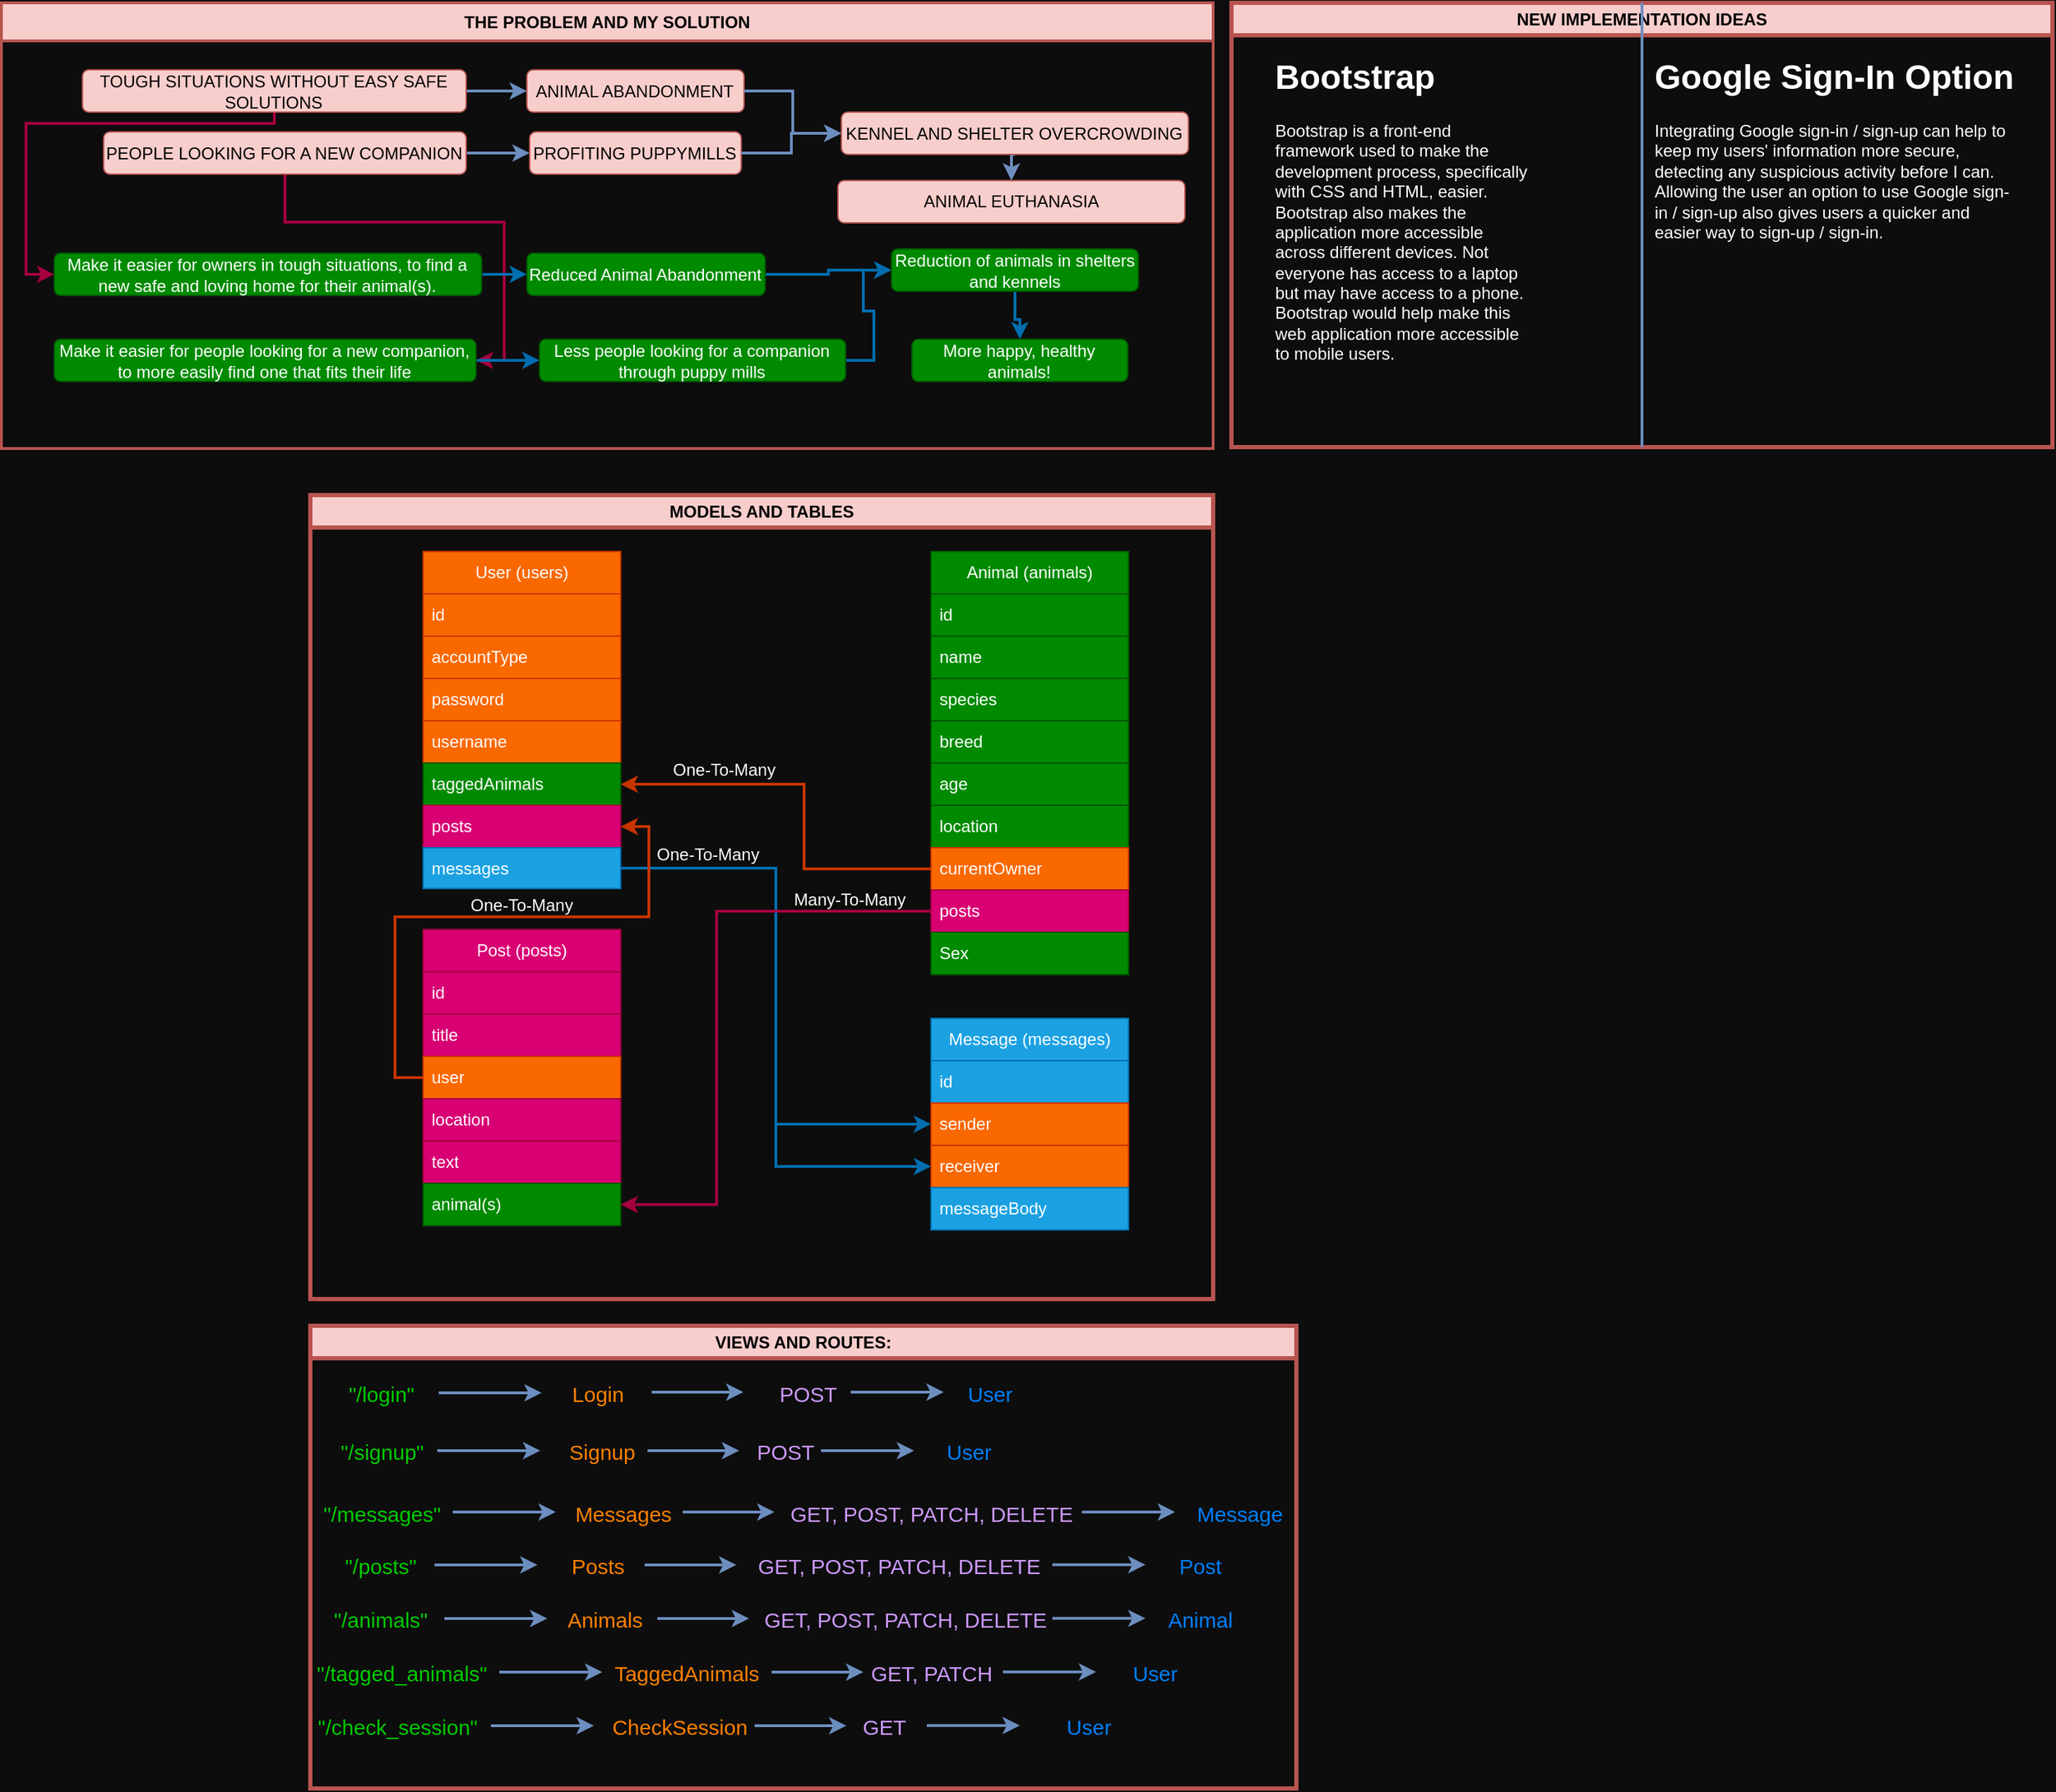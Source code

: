 <mxfile version="22.1.4" type="github">
  <diagram name="Page-1" id="QnDPWNosyGdadTyW6Ekd">
    <mxGraphModel dx="1295" dy="2006" grid="0" gridSize="10" guides="1" tooltips="1" connect="1" arrows="1" fold="1" page="0" pageScale="1" pageWidth="850" pageHeight="1100" background="#0D0D0D" math="0" shadow="0">
      <root>
        <mxCell id="0" />
        <mxCell id="1" parent="0" />
        <mxCell id="AdRa6NuN1TQCRi0MgPPj-2" value="MODELS AND TABLES" style="swimlane;whiteSpace=wrap;html=1;fillColor=#f8cecc;strokeColor=#b85450;rounded=0;strokeWidth=3;" parent="1" vertex="1">
          <mxGeometry x="10" y="-780" width="640" height="570" as="geometry">
            <mxRectangle x="10" y="-780" width="170" height="30" as="alternateBounds" />
          </mxGeometry>
        </mxCell>
        <mxCell id="AdRa6NuN1TQCRi0MgPPj-7" value="User (users)" style="swimlane;fontStyle=0;childLayout=stackLayout;horizontal=1;startSize=30;horizontalStack=0;resizeParent=1;resizeParentMax=0;resizeLast=0;collapsible=1;marginBottom=0;whiteSpace=wrap;html=1;fillColor=#fa6800;strokeColor=#C73500;fontColor=#FFFFFF;" parent="AdRa6NuN1TQCRi0MgPPj-2" vertex="1">
          <mxGeometry x="80" y="40" width="140" height="239" as="geometry" />
        </mxCell>
        <mxCell id="AdRa6NuN1TQCRi0MgPPj-8" value="id" style="text;strokeColor=#C73500;fillColor=#fa6800;align=left;verticalAlign=middle;spacingLeft=4;spacingRight=4;overflow=hidden;points=[[0,0.5],[1,0.5]];portConstraint=eastwest;rotatable=0;whiteSpace=wrap;html=1;fontColor=#FFFFFF;" parent="AdRa6NuN1TQCRi0MgPPj-7" vertex="1">
          <mxGeometry y="30" width="140" height="30" as="geometry" />
        </mxCell>
        <mxCell id="AdRa6NuN1TQCRi0MgPPj-12" value="accountType" style="text;strokeColor=#C73500;fillColor=#fa6800;align=left;verticalAlign=middle;spacingLeft=4;spacingRight=4;overflow=hidden;points=[[0,0.5],[1,0.5]];portConstraint=eastwest;rotatable=0;whiteSpace=wrap;html=1;fontColor=#FFFFFF;" parent="AdRa6NuN1TQCRi0MgPPj-7" vertex="1">
          <mxGeometry y="60" width="140" height="30" as="geometry" />
        </mxCell>
        <mxCell id="AdRa6NuN1TQCRi0MgPPj-10" value="password" style="text;strokeColor=#C73500;fillColor=#fa6800;align=left;verticalAlign=middle;spacingLeft=4;spacingRight=4;overflow=hidden;points=[[0,0.5],[1,0.5]];portConstraint=eastwest;rotatable=0;whiteSpace=wrap;html=1;fontColor=#FFFFFF;" parent="AdRa6NuN1TQCRi0MgPPj-7" vertex="1">
          <mxGeometry y="90" width="140" height="30" as="geometry" />
        </mxCell>
        <mxCell id="AdRa6NuN1TQCRi0MgPPj-11" value="username" style="text;strokeColor=#C73500;fillColor=#fa6800;align=left;verticalAlign=middle;spacingLeft=4;spacingRight=4;overflow=hidden;points=[[0,0.5],[1,0.5]];portConstraint=eastwest;rotatable=0;whiteSpace=wrap;html=1;fontColor=#FFFFFF;" parent="AdRa6NuN1TQCRi0MgPPj-7" vertex="1">
          <mxGeometry y="120" width="140" height="30" as="geometry" />
        </mxCell>
        <mxCell id="xWQlsnRgKybAR5OPVelj-9" value="taggedAnimals" style="text;strokeColor=#005700;fillColor=#008a00;align=left;verticalAlign=middle;spacingLeft=4;spacingRight=4;overflow=hidden;points=[[0,0.5],[1,0.5]];portConstraint=eastwest;rotatable=0;whiteSpace=wrap;html=1;fontColor=#ffffff;" parent="AdRa6NuN1TQCRi0MgPPj-7" vertex="1">
          <mxGeometry y="150" width="140" height="30" as="geometry" />
        </mxCell>
        <mxCell id="xWQlsnRgKybAR5OPVelj-18" value="posts" style="text;strokeColor=#A50040;fillColor=#d80073;align=left;verticalAlign=middle;spacingLeft=4;spacingRight=4;overflow=hidden;points=[[0,0.5],[1,0.5]];portConstraint=eastwest;rotatable=0;whiteSpace=wrap;html=1;fontColor=#ffffff;" parent="AdRa6NuN1TQCRi0MgPPj-7" vertex="1">
          <mxGeometry y="180" width="140" height="30" as="geometry" />
        </mxCell>
        <mxCell id="xWQlsnRgKybAR5OPVelj-17" value="messages" style="text;strokeColor=#006EAF;fillColor=#1ba1e2;align=left;verticalAlign=middle;spacingLeft=4;spacingRight=4;overflow=hidden;points=[[0,0.5],[1,0.5]];portConstraint=eastwest;rotatable=0;whiteSpace=wrap;html=1;fontColor=#ffffff;" parent="AdRa6NuN1TQCRi0MgPPj-7" vertex="1">
          <mxGeometry y="210" width="140" height="29" as="geometry" />
        </mxCell>
        <mxCell id="AdRa6NuN1TQCRi0MgPPj-14" value="Animal (animals)" style="swimlane;fontStyle=0;childLayout=stackLayout;horizontal=1;startSize=30;horizontalStack=0;resizeParent=1;resizeParentMax=0;resizeLast=0;collapsible=1;marginBottom=0;whiteSpace=wrap;html=1;fillColor=#008a00;strokeColor=#005700;fontColor=#ffffff;" parent="AdRa6NuN1TQCRi0MgPPj-2" vertex="1">
          <mxGeometry x="440" y="40" width="140" height="300" as="geometry" />
        </mxCell>
        <mxCell id="AdRa6NuN1TQCRi0MgPPj-15" value="id" style="text;strokeColor=#005700;fillColor=#008a00;align=left;verticalAlign=middle;spacingLeft=4;spacingRight=4;overflow=hidden;points=[[0,0.5],[1,0.5]];portConstraint=eastwest;rotatable=0;whiteSpace=wrap;html=1;fontColor=#ffffff;" parent="AdRa6NuN1TQCRi0MgPPj-14" vertex="1">
          <mxGeometry y="30" width="140" height="30" as="geometry" />
        </mxCell>
        <mxCell id="AdRa6NuN1TQCRi0MgPPj-16" value="name" style="text;strokeColor=#005700;fillColor=#008a00;align=left;verticalAlign=middle;spacingLeft=4;spacingRight=4;overflow=hidden;points=[[0,0.5],[1,0.5]];portConstraint=eastwest;rotatable=0;whiteSpace=wrap;html=1;fontColor=#ffffff;" parent="AdRa6NuN1TQCRi0MgPPj-14" vertex="1">
          <mxGeometry y="60" width="140" height="30" as="geometry" />
        </mxCell>
        <mxCell id="AdRa6NuN1TQCRi0MgPPj-17" value="species" style="text;strokeColor=#005700;fillColor=#008a00;align=left;verticalAlign=middle;spacingLeft=4;spacingRight=4;overflow=hidden;points=[[0,0.5],[1,0.5]];portConstraint=eastwest;rotatable=0;whiteSpace=wrap;html=1;fontColor=#ffffff;" parent="AdRa6NuN1TQCRi0MgPPj-14" vertex="1">
          <mxGeometry y="90" width="140" height="30" as="geometry" />
        </mxCell>
        <mxCell id="AdRa6NuN1TQCRi0MgPPj-21" value="breed" style="text;strokeColor=#005700;fillColor=#008a00;align=left;verticalAlign=middle;spacingLeft=4;spacingRight=4;overflow=hidden;points=[[0,0.5],[1,0.5]];portConstraint=eastwest;rotatable=0;whiteSpace=wrap;html=1;fontColor=#ffffff;" parent="AdRa6NuN1TQCRi0MgPPj-14" vertex="1">
          <mxGeometry y="120" width="140" height="30" as="geometry" />
        </mxCell>
        <mxCell id="AdRa6NuN1TQCRi0MgPPj-20" value="age" style="text;strokeColor=#005700;fillColor=#008a00;align=left;verticalAlign=middle;spacingLeft=4;spacingRight=4;overflow=hidden;points=[[0,0.5],[1,0.5]];portConstraint=eastwest;rotatable=0;whiteSpace=wrap;html=1;fontColor=#ffffff;" parent="AdRa6NuN1TQCRi0MgPPj-14" vertex="1">
          <mxGeometry y="150" width="140" height="30" as="geometry" />
        </mxCell>
        <mxCell id="AdRa6NuN1TQCRi0MgPPj-19" value="location" style="text;strokeColor=#005700;fillColor=#008a00;align=left;verticalAlign=middle;spacingLeft=4;spacingRight=4;overflow=hidden;points=[[0,0.5],[1,0.5]];portConstraint=eastwest;rotatable=0;whiteSpace=wrap;html=1;fontColor=#ffffff;" parent="AdRa6NuN1TQCRi0MgPPj-14" vertex="1">
          <mxGeometry y="180" width="140" height="30" as="geometry" />
        </mxCell>
        <mxCell id="AdRa6NuN1TQCRi0MgPPj-18" value="currentOwner" style="text;strokeColor=#C73500;fillColor=#fa6800;align=left;verticalAlign=middle;spacingLeft=4;spacingRight=4;overflow=hidden;points=[[0,0.5],[1,0.5]];portConstraint=eastwest;rotatable=0;whiteSpace=wrap;html=1;fontColor=#FFFFFF;" parent="AdRa6NuN1TQCRi0MgPPj-14" vertex="1">
          <mxGeometry y="210" width="140" height="30" as="geometry" />
        </mxCell>
        <mxCell id="xWQlsnRgKybAR5OPVelj-19" value="posts" style="text;strokeColor=#A50040;fillColor=#d80073;align=left;verticalAlign=middle;spacingLeft=4;spacingRight=4;overflow=hidden;points=[[0,0.5],[1,0.5]];portConstraint=eastwest;rotatable=0;whiteSpace=wrap;html=1;fontColor=#ffffff;" parent="AdRa6NuN1TQCRi0MgPPj-14" vertex="1">
          <mxGeometry y="240" width="140" height="30" as="geometry" />
        </mxCell>
        <mxCell id="NabJ1j5PiPljuUzlyFTk-1" value="Sex" style="text;strokeColor=#005700;fillColor=#008a00;align=left;verticalAlign=middle;spacingLeft=4;spacingRight=4;overflow=hidden;points=[[0,0.5],[1,0.5]];portConstraint=eastwest;rotatable=0;whiteSpace=wrap;html=1;fontColor=#ffffff;" parent="AdRa6NuN1TQCRi0MgPPj-14" vertex="1">
          <mxGeometry y="270" width="140" height="30" as="geometry" />
        </mxCell>
        <mxCell id="xWQlsnRgKybAR5OPVelj-2" value="Post (posts)" style="swimlane;fontStyle=0;childLayout=stackLayout;horizontal=1;startSize=30;horizontalStack=0;resizeParent=1;resizeParentMax=0;resizeLast=0;collapsible=1;marginBottom=0;whiteSpace=wrap;html=1;fillColor=#d80073;strokeColor=#A50040;fontColor=#ffffff;" parent="AdRa6NuN1TQCRi0MgPPj-2" vertex="1">
          <mxGeometry x="80" y="308" width="140" height="210" as="geometry" />
        </mxCell>
        <mxCell id="xWQlsnRgKybAR5OPVelj-3" value="id" style="text;strokeColor=#A50040;fillColor=#d80073;align=left;verticalAlign=middle;spacingLeft=4;spacingRight=4;overflow=hidden;points=[[0,0.5],[1,0.5]];portConstraint=eastwest;rotatable=0;whiteSpace=wrap;html=1;fontColor=#ffffff;" parent="xWQlsnRgKybAR5OPVelj-2" vertex="1">
          <mxGeometry y="30" width="140" height="30" as="geometry" />
        </mxCell>
        <mxCell id="xWQlsnRgKybAR5OPVelj-6" value="title" style="text;strokeColor=#A50040;fillColor=#d80073;align=left;verticalAlign=middle;spacingLeft=4;spacingRight=4;overflow=hidden;points=[[0,0.5],[1,0.5]];portConstraint=eastwest;rotatable=0;whiteSpace=wrap;html=1;fontColor=#ffffff;" parent="xWQlsnRgKybAR5OPVelj-2" vertex="1">
          <mxGeometry y="60" width="140" height="30" as="geometry" />
        </mxCell>
        <mxCell id="xWQlsnRgKybAR5OPVelj-4" value="user" style="text;strokeColor=#C73500;fillColor=#fa6800;align=left;verticalAlign=middle;spacingLeft=4;spacingRight=4;overflow=hidden;points=[[0,0.5],[1,0.5]];portConstraint=eastwest;rotatable=0;whiteSpace=wrap;html=1;fontColor=#FFFFFF;" parent="xWQlsnRgKybAR5OPVelj-2" vertex="1">
          <mxGeometry y="90" width="140" height="30" as="geometry" />
        </mxCell>
        <mxCell id="xWQlsnRgKybAR5OPVelj-5" value="location" style="text;strokeColor=#A50040;fillColor=#d80073;align=left;verticalAlign=middle;spacingLeft=4;spacingRight=4;overflow=hidden;points=[[0,0.5],[1,0.5]];portConstraint=eastwest;rotatable=0;whiteSpace=wrap;html=1;fontColor=#ffffff;" parent="xWQlsnRgKybAR5OPVelj-2" vertex="1">
          <mxGeometry y="120" width="140" height="30" as="geometry" />
        </mxCell>
        <mxCell id="xWQlsnRgKybAR5OPVelj-7" value="text" style="text;strokeColor=#A50040;fillColor=#d80073;align=left;verticalAlign=middle;spacingLeft=4;spacingRight=4;overflow=hidden;points=[[0,0.5],[1,0.5]];portConstraint=eastwest;rotatable=0;whiteSpace=wrap;html=1;fontColor=#ffffff;" parent="xWQlsnRgKybAR5OPVelj-2" vertex="1">
          <mxGeometry y="150" width="140" height="30" as="geometry" />
        </mxCell>
        <mxCell id="xWQlsnRgKybAR5OPVelj-8" value="animal(s)" style="text;strokeColor=#005700;fillColor=#008a00;align=left;verticalAlign=middle;spacingLeft=4;spacingRight=4;overflow=hidden;points=[[0,0.5],[1,0.5]];portConstraint=eastwest;rotatable=0;whiteSpace=wrap;html=1;fontColor=#ffffff;" parent="xWQlsnRgKybAR5OPVelj-2" vertex="1">
          <mxGeometry y="180" width="140" height="30" as="geometry" />
        </mxCell>
        <mxCell id="AdRa6NuN1TQCRi0MgPPj-22" value="Message (messages)" style="swimlane;fontStyle=0;childLayout=stackLayout;horizontal=1;startSize=30;horizontalStack=0;resizeParent=1;resizeParentMax=0;resizeLast=0;collapsible=1;marginBottom=0;whiteSpace=wrap;html=1;fillColor=#1ba1e2;strokeColor=#006EAF;fontColor=#ffffff;" parent="AdRa6NuN1TQCRi0MgPPj-2" vertex="1">
          <mxGeometry x="440" y="371" width="140" height="150" as="geometry" />
        </mxCell>
        <mxCell id="AdRa6NuN1TQCRi0MgPPj-23" value="id" style="text;strokeColor=#006EAF;fillColor=#1ba1e2;align=left;verticalAlign=middle;spacingLeft=4;spacingRight=4;overflow=hidden;points=[[0,0.5],[1,0.5]];portConstraint=eastwest;rotatable=0;whiteSpace=wrap;html=1;fontColor=#ffffff;" parent="AdRa6NuN1TQCRi0MgPPj-22" vertex="1">
          <mxGeometry y="30" width="140" height="30" as="geometry" />
        </mxCell>
        <mxCell id="AdRa6NuN1TQCRi0MgPPj-24" value="sender" style="text;strokeColor=#C73500;fillColor=#fa6800;align=left;verticalAlign=middle;spacingLeft=4;spacingRight=4;overflow=hidden;points=[[0,0.5],[1,0.5]];portConstraint=eastwest;rotatable=0;whiteSpace=wrap;html=1;fontColor=#FFFFFF;" parent="AdRa6NuN1TQCRi0MgPPj-22" vertex="1">
          <mxGeometry y="60" width="140" height="30" as="geometry" />
        </mxCell>
        <mxCell id="AdRa6NuN1TQCRi0MgPPj-26" value="receiver" style="text;strokeColor=#C73500;fillColor=#fa6800;align=left;verticalAlign=middle;spacingLeft=4;spacingRight=4;overflow=hidden;points=[[0,0.5],[1,0.5]];portConstraint=eastwest;rotatable=0;whiteSpace=wrap;html=1;fontColor=#FFFFFF;" parent="AdRa6NuN1TQCRi0MgPPj-22" vertex="1">
          <mxGeometry y="90" width="140" height="30" as="geometry" />
        </mxCell>
        <mxCell id="AdRa6NuN1TQCRi0MgPPj-27" value="messageBody" style="text;strokeColor=#006EAF;fillColor=#1ba1e2;align=left;verticalAlign=middle;spacingLeft=4;spacingRight=4;overflow=hidden;points=[[0,0.5],[1,0.5]];portConstraint=eastwest;rotatable=0;whiteSpace=wrap;html=1;fontColor=#ffffff;" parent="AdRa6NuN1TQCRi0MgPPj-22" vertex="1">
          <mxGeometry y="120" width="140" height="30" as="geometry" />
        </mxCell>
        <mxCell id="xWQlsnRgKybAR5OPVelj-20" style="edgeStyle=orthogonalEdgeStyle;rounded=0;orthogonalLoop=1;jettySize=auto;html=1;strokeColor=#C73500;strokeWidth=2;fillColor=#fa6800;" parent="AdRa6NuN1TQCRi0MgPPj-2" source="AdRa6NuN1TQCRi0MgPPj-18" target="xWQlsnRgKybAR5OPVelj-9" edge="1">
          <mxGeometry relative="1" as="geometry">
            <Array as="points">
              <mxPoint x="350" y="265" />
              <mxPoint x="350" y="205" />
            </Array>
          </mxGeometry>
        </mxCell>
        <mxCell id="xWQlsnRgKybAR5OPVelj-23" style="edgeStyle=orthogonalEdgeStyle;rounded=0;orthogonalLoop=1;jettySize=auto;html=1;strokeColor=#006EAF;strokeWidth=2;fillColor=#1ba1e2;" parent="AdRa6NuN1TQCRi0MgPPj-2" source="xWQlsnRgKybAR5OPVelj-17" target="AdRa6NuN1TQCRi0MgPPj-26" edge="1">
          <mxGeometry relative="1" as="geometry" />
        </mxCell>
        <mxCell id="xWQlsnRgKybAR5OPVelj-24" style="edgeStyle=orthogonalEdgeStyle;rounded=0;orthogonalLoop=1;jettySize=auto;html=1;strokeColor=#006EAF;strokeWidth=2;fillColor=#1ba1e2;" parent="AdRa6NuN1TQCRi0MgPPj-2" source="xWQlsnRgKybAR5OPVelj-17" target="AdRa6NuN1TQCRi0MgPPj-24" edge="1">
          <mxGeometry relative="1" as="geometry" />
        </mxCell>
        <mxCell id="xWQlsnRgKybAR5OPVelj-25" style="edgeStyle=orthogonalEdgeStyle;rounded=0;orthogonalLoop=1;jettySize=auto;html=1;entryX=1;entryY=0.5;entryDx=0;entryDy=0;strokeColor=#A50040;strokeWidth=2;fillColor=#d80073;" parent="AdRa6NuN1TQCRi0MgPPj-2" source="xWQlsnRgKybAR5OPVelj-19" target="xWQlsnRgKybAR5OPVelj-8" edge="1">
          <mxGeometry relative="1" as="geometry">
            <Array as="points">
              <mxPoint x="288" y="295" />
              <mxPoint x="288" y="503" />
            </Array>
          </mxGeometry>
        </mxCell>
        <mxCell id="JQjJ9PsffKk6_SLziyI5-3" value="One-To-Many" style="text;html=1;strokeColor=none;fillColor=none;align=center;verticalAlign=middle;whiteSpace=wrap;rounded=0;fontColor=#FFFFFF;" parent="AdRa6NuN1TQCRi0MgPPj-2" vertex="1">
          <mxGeometry x="245" y="180" width="97" height="30" as="geometry" />
        </mxCell>
        <mxCell id="JQjJ9PsffKk6_SLziyI5-4" value="One-To-Many" style="text;html=1;strokeColor=none;fillColor=none;align=center;verticalAlign=middle;whiteSpace=wrap;rounded=0;fontColor=#FFFFFF;" parent="AdRa6NuN1TQCRi0MgPPj-2" vertex="1">
          <mxGeometry x="243" y="240" width="78" height="30" as="geometry" />
        </mxCell>
        <mxCell id="JQjJ9PsffKk6_SLziyI5-7" style="edgeStyle=orthogonalEdgeStyle;rounded=0;orthogonalLoop=1;jettySize=auto;html=1;entryX=1;entryY=0.5;entryDx=0;entryDy=0;strokeWidth=2;fillColor=#fa6800;strokeColor=#C73500;" parent="AdRa6NuN1TQCRi0MgPPj-2" source="xWQlsnRgKybAR5OPVelj-4" target="xWQlsnRgKybAR5OPVelj-18" edge="1">
          <mxGeometry relative="1" as="geometry">
            <Array as="points">
              <mxPoint x="60" y="413" />
              <mxPoint x="60" y="299" />
              <mxPoint x="240" y="299" />
              <mxPoint x="240" y="235" />
            </Array>
          </mxGeometry>
        </mxCell>
        <mxCell id="JQjJ9PsffKk6_SLziyI5-8" value="One-To-Many" style="text;html=1;strokeColor=none;fillColor=none;align=center;verticalAlign=middle;whiteSpace=wrap;rounded=0;fontColor=#FFFFFF;" parent="AdRa6NuN1TQCRi0MgPPj-2" vertex="1">
          <mxGeometry x="110" y="276" width="80" height="30" as="geometry" />
        </mxCell>
        <mxCell id="JQjJ9PsffKk6_SLziyI5-9" value="Many-To-Many" style="text;html=1;strokeColor=none;fillColor=none;align=center;verticalAlign=middle;whiteSpace=wrap;rounded=0;fontColor=#FFFFFF;" parent="AdRa6NuN1TQCRi0MgPPj-2" vertex="1">
          <mxGeometry x="340" y="272" width="85" height="30" as="geometry" />
        </mxCell>
        <mxCell id="_cTKvnzmP2ruFUYqaLfK-1" value="VIEWS AND ROUTES:" style="swimlane;whiteSpace=wrap;html=1;fillColor=#f8cecc;strokeColor=#b85450;strokeWidth=3;" parent="1" vertex="1">
          <mxGeometry x="10" y="-191" width="699" height="328" as="geometry">
            <mxRectangle x="9" y="-199" width="156" height="26" as="alternateBounds" />
          </mxGeometry>
        </mxCell>
        <mxCell id="2MYl5ndHaeksl3x8lS-z-1" value="&quot;/login&quot;" style="text;html=1;strokeColor=none;fillColor=none;align=center;verticalAlign=middle;whiteSpace=wrap;rounded=0;fontColor=#00CC00;fontSize=15;" parent="_cTKvnzmP2ruFUYqaLfK-1" vertex="1">
          <mxGeometry x="20" y="33" width="61" height="30" as="geometry" />
        </mxCell>
        <mxCell id="2MYl5ndHaeksl3x8lS-z-2" value="" style="endArrow=classic;html=1;rounded=0;fillColor=#dae8fc;strokeColor=#6c8ebf;strokeWidth=2;" parent="_cTKvnzmP2ruFUYqaLfK-1" edge="1">
          <mxGeometry width="50" height="50" relative="1" as="geometry">
            <mxPoint x="91" y="47.5" as="sourcePoint" />
            <mxPoint x="164" y="47.5" as="targetPoint" />
            <Array as="points" />
          </mxGeometry>
        </mxCell>
        <mxCell id="2MYl5ndHaeksl3x8lS-z-3" value="Login" style="text;html=1;strokeColor=none;fillColor=none;align=center;verticalAlign=middle;whiteSpace=wrap;rounded=0;fontColor=#FF8000;fontSize=15;" parent="_cTKvnzmP2ruFUYqaLfK-1" vertex="1">
          <mxGeometry x="174" y="33" width="60" height="30" as="geometry" />
        </mxCell>
        <mxCell id="2MYl5ndHaeksl3x8lS-z-4" value="" style="endArrow=classic;html=1;rounded=0;fillColor=#dae8fc;strokeColor=#6c8ebf;strokeWidth=2;" parent="_cTKvnzmP2ruFUYqaLfK-1" edge="1">
          <mxGeometry width="50" height="50" relative="1" as="geometry">
            <mxPoint x="242" y="47" as="sourcePoint" />
            <mxPoint x="307" y="47" as="targetPoint" />
          </mxGeometry>
        </mxCell>
        <mxCell id="2MYl5ndHaeksl3x8lS-z-5" value="POST" style="text;html=1;strokeColor=none;fillColor=none;align=center;verticalAlign=middle;whiteSpace=wrap;rounded=0;fontColor=#CC99FF;fontSize=15;" parent="_cTKvnzmP2ruFUYqaLfK-1" vertex="1">
          <mxGeometry x="323" y="33" width="60" height="30" as="geometry" />
        </mxCell>
        <mxCell id="2MYl5ndHaeksl3x8lS-z-8" value="" style="endArrow=classic;html=1;rounded=0;strokeWidth=2;fillColor=#dae8fc;strokeColor=#6c8ebf;" parent="_cTKvnzmP2ruFUYqaLfK-1" edge="1">
          <mxGeometry width="50" height="50" relative="1" as="geometry">
            <mxPoint x="383" y="47" as="sourcePoint" />
            <mxPoint x="449" y="47" as="targetPoint" />
          </mxGeometry>
        </mxCell>
        <mxCell id="2MYl5ndHaeksl3x8lS-z-9" value="User" style="text;html=1;strokeColor=none;fillColor=none;align=center;verticalAlign=middle;whiteSpace=wrap;rounded=0;fontColor=#007FFF;fontSize=15;" parent="_cTKvnzmP2ruFUYqaLfK-1" vertex="1">
          <mxGeometry x="452" y="33" width="60" height="30" as="geometry" />
        </mxCell>
        <mxCell id="2MYl5ndHaeksl3x8lS-z-11" value="&quot;/signup&quot;" style="text;html=1;strokeColor=none;fillColor=none;align=center;verticalAlign=middle;whiteSpace=wrap;rounded=0;fontColor=#00CC00;fontSize=15;" parent="_cTKvnzmP2ruFUYqaLfK-1" vertex="1">
          <mxGeometry x="21" y="74" width="60" height="30" as="geometry" />
        </mxCell>
        <mxCell id="2MYl5ndHaeksl3x8lS-z-12" value="&quot;/messages&quot;" style="text;html=1;strokeColor=none;fillColor=none;align=center;verticalAlign=middle;whiteSpace=wrap;rounded=0;fontSize=15;fontColor=#00CC00;" parent="_cTKvnzmP2ruFUYqaLfK-1" vertex="1">
          <mxGeometry x="21" y="117.5" width="60" height="30" as="geometry" />
        </mxCell>
        <mxCell id="2MYl5ndHaeksl3x8lS-z-13" value="&quot;/posts&quot;" style="text;html=1;strokeColor=none;fillColor=none;align=center;verticalAlign=middle;whiteSpace=wrap;rounded=0;fontSize=15;fontColor=#00CC00;" parent="_cTKvnzmP2ruFUYqaLfK-1" vertex="1">
          <mxGeometry x="20" y="155" width="60" height="30" as="geometry" />
        </mxCell>
        <mxCell id="2MYl5ndHaeksl3x8lS-z-14" value="&quot;/animals&quot;" style="text;html=1;strokeColor=none;fillColor=none;align=center;verticalAlign=middle;whiteSpace=wrap;rounded=0;fontSize=15;fontColor=#00CC00;" parent="_cTKvnzmP2ruFUYqaLfK-1" vertex="1">
          <mxGeometry x="20" y="193" width="60" height="30" as="geometry" />
        </mxCell>
        <mxCell id="2MYl5ndHaeksl3x8lS-z-15" value="&quot;/tagged_animals&quot;" style="text;html=1;strokeColor=none;fillColor=none;align=center;verticalAlign=middle;whiteSpace=wrap;rounded=0;fontSize=15;fontColor=#00CC00;" parent="_cTKvnzmP2ruFUYqaLfK-1" vertex="1">
          <mxGeometry x="35" y="231" width="60" height="30" as="geometry" />
        </mxCell>
        <mxCell id="2MYl5ndHaeksl3x8lS-z-17" value="" style="endArrow=classic;html=1;rounded=0;fillColor=#dae8fc;strokeColor=#6c8ebf;strokeWidth=2;" parent="_cTKvnzmP2ruFUYqaLfK-1" edge="1">
          <mxGeometry width="50" height="50" relative="1" as="geometry">
            <mxPoint x="90" y="88.5" as="sourcePoint" />
            <mxPoint x="163" y="88.5" as="targetPoint" />
            <Array as="points" />
          </mxGeometry>
        </mxCell>
        <mxCell id="2MYl5ndHaeksl3x8lS-z-18" value="" style="endArrow=classic;html=1;rounded=0;fillColor=#dae8fc;strokeColor=#6c8ebf;strokeWidth=2;" parent="_cTKvnzmP2ruFUYqaLfK-1" edge="1">
          <mxGeometry width="50" height="50" relative="1" as="geometry">
            <mxPoint x="101" y="132" as="sourcePoint" />
            <mxPoint x="174" y="132" as="targetPoint" />
            <Array as="points" />
          </mxGeometry>
        </mxCell>
        <mxCell id="2MYl5ndHaeksl3x8lS-z-19" value="" style="endArrow=classic;html=1;rounded=0;fillColor=#dae8fc;strokeColor=#6c8ebf;strokeWidth=2;" parent="_cTKvnzmP2ruFUYqaLfK-1" edge="1">
          <mxGeometry width="50" height="50" relative="1" as="geometry">
            <mxPoint x="88" y="169.5" as="sourcePoint" />
            <mxPoint x="161" y="169.5" as="targetPoint" />
            <Array as="points" />
          </mxGeometry>
        </mxCell>
        <mxCell id="2MYl5ndHaeksl3x8lS-z-20" value="" style="endArrow=classic;html=1;rounded=0;fillColor=#dae8fc;strokeColor=#6c8ebf;strokeWidth=2;" parent="_cTKvnzmP2ruFUYqaLfK-1" edge="1">
          <mxGeometry width="50" height="50" relative="1" as="geometry">
            <mxPoint x="95" y="207.5" as="sourcePoint" />
            <mxPoint x="168" y="207.5" as="targetPoint" />
            <Array as="points" />
          </mxGeometry>
        </mxCell>
        <mxCell id="2MYl5ndHaeksl3x8lS-z-21" value="" style="endArrow=classic;html=1;rounded=0;fillColor=#dae8fc;strokeColor=#6c8ebf;strokeWidth=2;" parent="_cTKvnzmP2ruFUYqaLfK-1" edge="1">
          <mxGeometry width="50" height="50" relative="1" as="geometry">
            <mxPoint x="134" y="245.5" as="sourcePoint" />
            <mxPoint x="207" y="245.5" as="targetPoint" />
            <Array as="points" />
          </mxGeometry>
        </mxCell>
        <mxCell id="2MYl5ndHaeksl3x8lS-z-40" value="Signup" style="text;html=1;strokeColor=none;fillColor=none;align=center;verticalAlign=middle;whiteSpace=wrap;rounded=0;fontColor=#FF8000;fontSize=15;" parent="_cTKvnzmP2ruFUYqaLfK-1" vertex="1">
          <mxGeometry x="177" y="74" width="60" height="30" as="geometry" />
        </mxCell>
        <mxCell id="2MYl5ndHaeksl3x8lS-z-41" value="Messages" style="text;html=1;strokeColor=none;fillColor=none;align=center;verticalAlign=middle;whiteSpace=wrap;rounded=0;fontColor=#FF8000;fontSize=15;" parent="_cTKvnzmP2ruFUYqaLfK-1" vertex="1">
          <mxGeometry x="192" y="117.5" width="60" height="30" as="geometry" />
        </mxCell>
        <mxCell id="2MYl5ndHaeksl3x8lS-z-42" value="&quot;/check_session&quot;" style="text;html=1;strokeColor=none;fillColor=none;align=center;verticalAlign=middle;whiteSpace=wrap;rounded=0;fontSize=15;fontColor=#00CC00;" parent="_cTKvnzmP2ruFUYqaLfK-1" vertex="1">
          <mxGeometry x="32" y="269" width="60" height="30" as="geometry" />
        </mxCell>
        <mxCell id="2MYl5ndHaeksl3x8lS-z-43" value="" style="endArrow=classic;html=1;rounded=0;fillColor=#dae8fc;strokeColor=#6c8ebf;strokeWidth=2;" parent="_cTKvnzmP2ruFUYqaLfK-1" edge="1">
          <mxGeometry width="50" height="50" relative="1" as="geometry">
            <mxPoint x="128" y="283.5" as="sourcePoint" />
            <mxPoint x="201" y="283.5" as="targetPoint" />
            <Array as="points" />
          </mxGeometry>
        </mxCell>
        <mxCell id="2MYl5ndHaeksl3x8lS-z-66" value="Posts" style="text;html=1;strokeColor=none;fillColor=none;align=center;verticalAlign=middle;whiteSpace=wrap;rounded=0;fontColor=#FF8000;fontSize=15;" parent="_cTKvnzmP2ruFUYqaLfK-1" vertex="1">
          <mxGeometry x="174" y="155" width="60" height="30" as="geometry" />
        </mxCell>
        <mxCell id="2MYl5ndHaeksl3x8lS-z-67" value="Animals" style="text;html=1;strokeColor=none;fillColor=none;align=center;verticalAlign=middle;whiteSpace=wrap;rounded=0;fontColor=#FF8000;fontSize=15;" parent="_cTKvnzmP2ruFUYqaLfK-1" vertex="1">
          <mxGeometry x="179" y="193" width="60" height="30" as="geometry" />
        </mxCell>
        <mxCell id="2MYl5ndHaeksl3x8lS-z-68" value="TaggedAnimals" style="text;html=1;strokeColor=none;fillColor=none;align=center;verticalAlign=middle;whiteSpace=wrap;rounded=0;fontColor=#FF8000;fontSize=15;" parent="_cTKvnzmP2ruFUYqaLfK-1" vertex="1">
          <mxGeometry x="237" y="231" width="60" height="30" as="geometry" />
        </mxCell>
        <mxCell id="2MYl5ndHaeksl3x8lS-z-69" value="CheckSession" style="text;html=1;strokeColor=none;fillColor=none;align=center;verticalAlign=middle;whiteSpace=wrap;rounded=0;fontColor=#FF8000;fontSize=15;" parent="_cTKvnzmP2ruFUYqaLfK-1" vertex="1">
          <mxGeometry x="232" y="269" width="60" height="30" as="geometry" />
        </mxCell>
        <mxCell id="2MYl5ndHaeksl3x8lS-z-70" value="" style="endArrow=classic;html=1;rounded=0;fillColor=#dae8fc;strokeColor=#6c8ebf;strokeWidth=2;" parent="_cTKvnzmP2ruFUYqaLfK-1" edge="1">
          <mxGeometry width="50" height="50" relative="1" as="geometry">
            <mxPoint x="239" y="88.5" as="sourcePoint" />
            <mxPoint x="304" y="88.5" as="targetPoint" />
          </mxGeometry>
        </mxCell>
        <mxCell id="2MYl5ndHaeksl3x8lS-z-71" value="" style="endArrow=classic;html=1;rounded=0;fillColor=#dae8fc;strokeColor=#6c8ebf;strokeWidth=2;" parent="_cTKvnzmP2ruFUYqaLfK-1" edge="1">
          <mxGeometry width="50" height="50" relative="1" as="geometry">
            <mxPoint x="264" y="132" as="sourcePoint" />
            <mxPoint x="329" y="132" as="targetPoint" />
          </mxGeometry>
        </mxCell>
        <mxCell id="2MYl5ndHaeksl3x8lS-z-72" value="" style="endArrow=classic;html=1;rounded=0;fillColor=#dae8fc;strokeColor=#6c8ebf;strokeWidth=2;" parent="_cTKvnzmP2ruFUYqaLfK-1" edge="1">
          <mxGeometry width="50" height="50" relative="1" as="geometry">
            <mxPoint x="237" y="169.5" as="sourcePoint" />
            <mxPoint x="302" y="169.5" as="targetPoint" />
          </mxGeometry>
        </mxCell>
        <mxCell id="2MYl5ndHaeksl3x8lS-z-73" value="" style="endArrow=classic;html=1;rounded=0;fillColor=#dae8fc;strokeColor=#6c8ebf;strokeWidth=2;" parent="_cTKvnzmP2ruFUYqaLfK-1" edge="1">
          <mxGeometry width="50" height="50" relative="1" as="geometry">
            <mxPoint x="246" y="207.5" as="sourcePoint" />
            <mxPoint x="311" y="207.5" as="targetPoint" />
          </mxGeometry>
        </mxCell>
        <mxCell id="2MYl5ndHaeksl3x8lS-z-74" value="" style="endArrow=classic;html=1;rounded=0;fillColor=#dae8fc;strokeColor=#6c8ebf;strokeWidth=2;" parent="_cTKvnzmP2ruFUYqaLfK-1" edge="1">
          <mxGeometry width="50" height="50" relative="1" as="geometry">
            <mxPoint x="327" y="245.5" as="sourcePoint" />
            <mxPoint x="392" y="245.5" as="targetPoint" />
          </mxGeometry>
        </mxCell>
        <mxCell id="2MYl5ndHaeksl3x8lS-z-75" value="" style="endArrow=classic;html=1;rounded=0;fillColor=#dae8fc;strokeColor=#6c8ebf;strokeWidth=2;" parent="_cTKvnzmP2ruFUYqaLfK-1" edge="1">
          <mxGeometry width="50" height="50" relative="1" as="geometry">
            <mxPoint x="315" y="283.5" as="sourcePoint" />
            <mxPoint x="380" y="283.5" as="targetPoint" />
          </mxGeometry>
        </mxCell>
        <mxCell id="2MYl5ndHaeksl3x8lS-z-76" value="POST" style="text;html=1;strokeColor=none;fillColor=none;align=center;verticalAlign=middle;whiteSpace=wrap;rounded=0;fontColor=#CC99FF;fontSize=15;" parent="_cTKvnzmP2ruFUYqaLfK-1" vertex="1">
          <mxGeometry x="307" y="74" width="60" height="30" as="geometry" />
        </mxCell>
        <mxCell id="2MYl5ndHaeksl3x8lS-z-77" value="GET, POST, PATCH, DELETE" style="text;html=1;strokeColor=none;fillColor=none;align=center;verticalAlign=middle;whiteSpace=wrap;rounded=0;fontColor=#CC99FF;fontSize=15;" parent="_cTKvnzmP2ruFUYqaLfK-1" vertex="1">
          <mxGeometry x="327" y="117.5" width="227" height="30" as="geometry" />
        </mxCell>
        <mxCell id="2MYl5ndHaeksl3x8lS-z-78" value="GET, POST, PATCH, DELETE" style="text;html=1;strokeColor=none;fillColor=none;align=center;verticalAlign=middle;whiteSpace=wrap;rounded=0;fontColor=#CC99FF;fontSize=15;" parent="_cTKvnzmP2ruFUYqaLfK-1" vertex="1">
          <mxGeometry x="302" y="155" width="231" height="30" as="geometry" />
        </mxCell>
        <mxCell id="2MYl5ndHaeksl3x8lS-z-79" value="GET, POST, PATCH, DELETE" style="text;html=1;strokeColor=none;fillColor=none;align=center;verticalAlign=middle;whiteSpace=wrap;rounded=0;fontColor=#CC99FF;fontSize=15;" parent="_cTKvnzmP2ruFUYqaLfK-1" vertex="1">
          <mxGeometry x="318" y="193" width="208" height="30" as="geometry" />
        </mxCell>
        <mxCell id="1Y42PiByceGQKW-uyaXE-1" value="GET" style="text;html=1;strokeColor=none;fillColor=none;align=center;verticalAlign=middle;whiteSpace=wrap;rounded=0;fontColor=#CC99FF;fontSize=15;" parent="_cTKvnzmP2ruFUYqaLfK-1" vertex="1">
          <mxGeometry x="377" y="269" width="60" height="30" as="geometry" />
        </mxCell>
        <mxCell id="1Y42PiByceGQKW-uyaXE-2" value="GET, PATCH" style="text;html=1;strokeColor=none;fillColor=none;align=center;verticalAlign=middle;whiteSpace=wrap;rounded=0;fontColor=#CC99FF;fontSize=15;" parent="_cTKvnzmP2ruFUYqaLfK-1" vertex="1">
          <mxGeometry x="390" y="231" width="101" height="30" as="geometry" />
        </mxCell>
        <mxCell id="1Y42PiByceGQKW-uyaXE-3" value="" style="endArrow=classic;html=1;rounded=0;strokeWidth=2;fillColor=#dae8fc;strokeColor=#6c8ebf;" parent="_cTKvnzmP2ruFUYqaLfK-1" edge="1">
          <mxGeometry width="50" height="50" relative="1" as="geometry">
            <mxPoint x="362" y="88.5" as="sourcePoint" />
            <mxPoint x="428" y="88.5" as="targetPoint" />
          </mxGeometry>
        </mxCell>
        <mxCell id="1Y42PiByceGQKW-uyaXE-4" value="" style="endArrow=classic;html=1;rounded=0;strokeWidth=2;fillColor=#dae8fc;strokeColor=#6c8ebf;" parent="_cTKvnzmP2ruFUYqaLfK-1" edge="1">
          <mxGeometry width="50" height="50" relative="1" as="geometry">
            <mxPoint x="547" y="132" as="sourcePoint" />
            <mxPoint x="613" y="132" as="targetPoint" />
          </mxGeometry>
        </mxCell>
        <mxCell id="1Y42PiByceGQKW-uyaXE-5" value="" style="endArrow=classic;html=1;rounded=0;strokeWidth=2;fillColor=#dae8fc;strokeColor=#6c8ebf;" parent="_cTKvnzmP2ruFUYqaLfK-1" edge="1">
          <mxGeometry width="50" height="50" relative="1" as="geometry">
            <mxPoint x="526" y="169.41" as="sourcePoint" />
            <mxPoint x="592" y="169.41" as="targetPoint" />
          </mxGeometry>
        </mxCell>
        <mxCell id="1Y42PiByceGQKW-uyaXE-6" value="" style="endArrow=classic;html=1;rounded=0;strokeWidth=2;fillColor=#dae8fc;strokeColor=#6c8ebf;" parent="_cTKvnzmP2ruFUYqaLfK-1" edge="1">
          <mxGeometry width="50" height="50" relative="1" as="geometry">
            <mxPoint x="526" y="207.41" as="sourcePoint" />
            <mxPoint x="592" y="207.41" as="targetPoint" />
          </mxGeometry>
        </mxCell>
        <mxCell id="1Y42PiByceGQKW-uyaXE-7" value="" style="endArrow=classic;html=1;rounded=0;strokeWidth=2;fillColor=#dae8fc;strokeColor=#6c8ebf;" parent="_cTKvnzmP2ruFUYqaLfK-1" edge="1">
          <mxGeometry width="50" height="50" relative="1" as="geometry">
            <mxPoint x="491" y="245.41" as="sourcePoint" />
            <mxPoint x="557" y="245.41" as="targetPoint" />
          </mxGeometry>
        </mxCell>
        <mxCell id="1Y42PiByceGQKW-uyaXE-8" value="" style="endArrow=classic;html=1;rounded=0;strokeWidth=2;fillColor=#dae8fc;strokeColor=#6c8ebf;" parent="_cTKvnzmP2ruFUYqaLfK-1" edge="1">
          <mxGeometry width="50" height="50" relative="1" as="geometry">
            <mxPoint x="437" y="283.41" as="sourcePoint" />
            <mxPoint x="503" y="283.41" as="targetPoint" />
          </mxGeometry>
        </mxCell>
        <mxCell id="1Y42PiByceGQKW-uyaXE-53" value="User" style="text;html=1;strokeColor=none;fillColor=none;align=center;verticalAlign=middle;whiteSpace=wrap;rounded=0;fontColor=#007FFF;fontSize=15;" parent="_cTKvnzmP2ruFUYqaLfK-1" vertex="1">
          <mxGeometry x="437" y="74" width="60" height="30" as="geometry" />
        </mxCell>
        <mxCell id="1Y42PiByceGQKW-uyaXE-54" value="Message" style="text;html=1;strokeColor=none;fillColor=none;align=center;verticalAlign=middle;whiteSpace=wrap;rounded=0;fontColor=#007FFF;fontSize=15;" parent="_cTKvnzmP2ruFUYqaLfK-1" vertex="1">
          <mxGeometry x="629" y="117.5" width="60" height="30" as="geometry" />
        </mxCell>
        <mxCell id="1Y42PiByceGQKW-uyaXE-55" value="Post" style="text;html=1;strokeColor=none;fillColor=none;align=center;verticalAlign=middle;whiteSpace=wrap;rounded=0;fontColor=#007FFF;fontSize=15;" parent="_cTKvnzmP2ruFUYqaLfK-1" vertex="1">
          <mxGeometry x="601" y="155" width="60" height="30" as="geometry" />
        </mxCell>
        <mxCell id="1Y42PiByceGQKW-uyaXE-56" value="Animal" style="text;html=1;strokeColor=none;fillColor=none;align=center;verticalAlign=middle;whiteSpace=wrap;rounded=0;fontColor=#007FFF;fontSize=15;" parent="_cTKvnzmP2ruFUYqaLfK-1" vertex="1">
          <mxGeometry x="601" y="193" width="60" height="30" as="geometry" />
        </mxCell>
        <mxCell id="1Y42PiByceGQKW-uyaXE-58" value="User" style="text;html=1;strokeColor=none;fillColor=none;align=center;verticalAlign=middle;whiteSpace=wrap;rounded=0;fontColor=#007FFF;fontSize=15;" parent="_cTKvnzmP2ruFUYqaLfK-1" vertex="1">
          <mxGeometry x="569" y="231" width="60" height="30" as="geometry" />
        </mxCell>
        <mxCell id="1Y42PiByceGQKW-uyaXE-59" value="User" style="text;html=1;strokeColor=none;fillColor=none;align=center;verticalAlign=middle;whiteSpace=wrap;rounded=0;fontColor=#007FFF;fontSize=15;" parent="_cTKvnzmP2ruFUYqaLfK-1" vertex="1">
          <mxGeometry x="522" y="269" width="60" height="30" as="geometry" />
        </mxCell>
        <mxCell id="1Y42PiByceGQKW-uyaXE-60" value="NEW IMPLEMENTATION IDEAS" style="swimlane;whiteSpace=wrap;html=1;fillColor=#f8cecc;strokeColor=#b85450;strokeWidth=3;fontColor=#000000;" parent="1" vertex="1">
          <mxGeometry x="663" y="-1129" width="582" height="315" as="geometry" />
        </mxCell>
        <mxCell id="rTGL_3dFPh7_Ok8thwQr-4" value="&lt;h1&gt;Bootstrap&lt;/h1&gt;&lt;div&gt;Bootstrap is a front-end framework used to make the development process, specifically with CSS and HTML, easier. Bootstrap also makes the application more accessible across different devices. Not everyone has access to a laptop but may have access to a phone. Bootstrap would help make this web application more accessible to mobile users.&lt;br&gt;&lt;/div&gt;" style="text;html=1;strokeColor=none;fillColor=none;spacing=5;spacingTop=-20;whiteSpace=wrap;overflow=hidden;rounded=0;fontColor=#FFFFFF;" vertex="1" parent="1Y42PiByceGQKW-uyaXE-60">
          <mxGeometry x="26" y="32.5" width="190" height="224.5" as="geometry" />
        </mxCell>
        <mxCell id="rTGL_3dFPh7_Ok8thwQr-6" value="&lt;h1&gt;Google Sign-In Option&lt;/h1&gt;&lt;p&gt;Integrating Google sign-in / sign-up can help to keep my users&#39; information more secure, detecting any suspicious activity before I can. Allowing the user an option to use Google sign-in / sign-up also gives users a quicker and easier way to sign-up / sign-in.&lt;br&gt;&lt;/p&gt;" style="text;html=1;strokeColor=none;fillColor=none;spacing=5;spacingTop=-20;whiteSpace=wrap;overflow=hidden;rounded=0;fontColor=#FFFFFF;" vertex="1" parent="1Y42PiByceGQKW-uyaXE-60">
          <mxGeometry x="295" y="32.5" width="263" height="143.5" as="geometry" />
        </mxCell>
        <mxCell id="MYKW1UoXWGAR3DtBjXnS-23" value="THE PROBLEM AND MY SOLUTION" style="swimlane;whiteSpace=wrap;html=1;fillColor=#f8cecc;strokeColor=#b85450;strokeWidth=2;startSize=27;" parent="1" vertex="1">
          <mxGeometry x="-209" y="-1129" width="859" height="316" as="geometry" />
        </mxCell>
        <mxCell id="MYKW1UoXWGAR3DtBjXnS-4" value="ANIMAL ABANDONMENT" style="text;html=1;strokeColor=#b85450;fillColor=#f8cecc;align=center;verticalAlign=middle;whiteSpace=wrap;rounded=1;" parent="MYKW1UoXWGAR3DtBjXnS-23" vertex="1">
          <mxGeometry x="372.47" y="47.5" width="154" height="30" as="geometry" />
        </mxCell>
        <mxCell id="MYKW1UoXWGAR3DtBjXnS-5" value="PROFITING PUPPYMILLS" style="text;html=1;strokeColor=#b85450;fillColor=#f8cecc;align=center;verticalAlign=middle;whiteSpace=wrap;rounded=1;" parent="MYKW1UoXWGAR3DtBjXnS-23" vertex="1">
          <mxGeometry x="374.47" y="91.5" width="150" height="30" as="geometry" />
        </mxCell>
        <mxCell id="rTGL_3dFPh7_Ok8thwQr-8" style="edgeStyle=orthogonalEdgeStyle;rounded=0;orthogonalLoop=1;jettySize=auto;html=1;exitX=0.5;exitY=1;exitDx=0;exitDy=0;entryX=0.5;entryY=0;entryDx=0;entryDy=0;fillColor=#dae8fc;strokeColor=#6c8ebf;strokeWidth=2;" edge="1" parent="MYKW1UoXWGAR3DtBjXnS-23" source="MYKW1UoXWGAR3DtBjXnS-6" target="rTGL_3dFPh7_Ok8thwQr-7">
          <mxGeometry relative="1" as="geometry" />
        </mxCell>
        <mxCell id="MYKW1UoXWGAR3DtBjXnS-6" value="KENNEL AND SHELTER OVERCROWDING" style="text;html=1;strokeColor=#b85450;fillColor=#f8cecc;align=center;verticalAlign=middle;whiteSpace=wrap;rounded=1;" parent="MYKW1UoXWGAR3DtBjXnS-23" vertex="1">
          <mxGeometry x="595.47" y="77.5" width="246" height="30" as="geometry" />
        </mxCell>
        <mxCell id="MYKW1UoXWGAR3DtBjXnS-22" style="edgeStyle=orthogonalEdgeStyle;rounded=0;orthogonalLoop=1;jettySize=auto;html=1;fillColor=#dae8fc;strokeColor=#6c8ebf;strokeWidth=2;" parent="MYKW1UoXWGAR3DtBjXnS-23" source="MYKW1UoXWGAR3DtBjXnS-4" target="MYKW1UoXWGAR3DtBjXnS-6" edge="1">
          <mxGeometry relative="1" as="geometry" />
        </mxCell>
        <mxCell id="MYKW1UoXWGAR3DtBjXnS-21" style="edgeStyle=orthogonalEdgeStyle;rounded=0;orthogonalLoop=1;jettySize=auto;html=1;strokeWidth=2;fillColor=#dae8fc;strokeColor=#6c8ebf;" parent="MYKW1UoXWGAR3DtBjXnS-23" source="MYKW1UoXWGAR3DtBjXnS-5" target="MYKW1UoXWGAR3DtBjXnS-6" edge="1">
          <mxGeometry relative="1" as="geometry" />
        </mxCell>
        <mxCell id="MYKW1UoXWGAR3DtBjXnS-20" style="edgeStyle=orthogonalEdgeStyle;rounded=0;orthogonalLoop=1;jettySize=auto;html=1;entryX=0;entryY=0.5;entryDx=0;entryDy=0;fillColor=#dae8fc;strokeColor=#6c8ebf;strokeWidth=2;" parent="MYKW1UoXWGAR3DtBjXnS-23" source="MYKW1UoXWGAR3DtBjXnS-9" target="MYKW1UoXWGAR3DtBjXnS-5" edge="1">
          <mxGeometry relative="1" as="geometry" />
        </mxCell>
        <mxCell id="MYKW1UoXWGAR3DtBjXnS-27" style="edgeStyle=orthogonalEdgeStyle;rounded=0;orthogonalLoop=1;jettySize=auto;html=1;entryX=1;entryY=0.5;entryDx=0;entryDy=0;fillColor=#d80073;strokeColor=#A50040;strokeWidth=2;" parent="MYKW1UoXWGAR3DtBjXnS-23" source="MYKW1UoXWGAR3DtBjXnS-9" target="MYKW1UoXWGAR3DtBjXnS-26" edge="1">
          <mxGeometry relative="1" as="geometry">
            <Array as="points">
              <mxPoint x="201.47" y="155.5" />
              <mxPoint x="356.47" y="155.5" />
              <mxPoint x="356.47" y="253.5" />
            </Array>
          </mxGeometry>
        </mxCell>
        <mxCell id="MYKW1UoXWGAR3DtBjXnS-9" value="PEOPLE LOOKING FOR A NEW COMPANION" style="text;html=1;strokeColor=#b85450;fillColor=#f8cecc;align=center;verticalAlign=middle;whiteSpace=wrap;rounded=1;" parent="MYKW1UoXWGAR3DtBjXnS-23" vertex="1">
          <mxGeometry x="72.47" y="91.5" width="257" height="30" as="geometry" />
        </mxCell>
        <mxCell id="MYKW1UoXWGAR3DtBjXnS-19" style="edgeStyle=orthogonalEdgeStyle;rounded=0;orthogonalLoop=1;jettySize=auto;html=1;fillColor=#dae8fc;strokeColor=#6c8ebf;strokeWidth=2;" parent="MYKW1UoXWGAR3DtBjXnS-23" source="MYKW1UoXWGAR3DtBjXnS-7" target="MYKW1UoXWGAR3DtBjXnS-4" edge="1">
          <mxGeometry relative="1" as="geometry" />
        </mxCell>
        <mxCell id="MYKW1UoXWGAR3DtBjXnS-25" style="edgeStyle=orthogonalEdgeStyle;rounded=0;orthogonalLoop=1;jettySize=auto;html=1;entryX=0;entryY=0.5;entryDx=0;entryDy=0;strokeWidth=2;fillColor=#d80073;strokeColor=#A50040;" parent="MYKW1UoXWGAR3DtBjXnS-23" source="MYKW1UoXWGAR3DtBjXnS-7" target="MYKW1UoXWGAR3DtBjXnS-24" edge="1">
          <mxGeometry relative="1" as="geometry">
            <Array as="points">
              <mxPoint x="193.47" y="85.5" />
              <mxPoint x="17.47" y="85.5" />
              <mxPoint x="17.47" y="192.5" />
            </Array>
          </mxGeometry>
        </mxCell>
        <mxCell id="MYKW1UoXWGAR3DtBjXnS-7" value="TOUGH SITUATIONS WITHOUT EASY SAFE SOLUTIONS" style="text;html=1;strokeColor=#b85450;fillColor=#f8cecc;align=center;verticalAlign=middle;whiteSpace=wrap;rounded=1;glass=0;shadow=0;" parent="MYKW1UoXWGAR3DtBjXnS-23" vertex="1">
          <mxGeometry x="57.47" y="47.5" width="272" height="30" as="geometry" />
        </mxCell>
        <mxCell id="MYKW1UoXWGAR3DtBjXnS-8" style="edgeStyle=orthogonalEdgeStyle;rounded=0;orthogonalLoop=1;jettySize=auto;html=1;exitX=0.5;exitY=1;exitDx=0;exitDy=0;" parent="MYKW1UoXWGAR3DtBjXnS-23" source="MYKW1UoXWGAR3DtBjXnS-7" target="MYKW1UoXWGAR3DtBjXnS-7" edge="1">
          <mxGeometry relative="1" as="geometry" />
        </mxCell>
        <mxCell id="66fBQwTO3rRXyVcx0N7x-5" style="edgeStyle=orthogonalEdgeStyle;rounded=0;orthogonalLoop=1;jettySize=auto;html=1;entryX=0;entryY=0.5;entryDx=0;entryDy=0;fillColor=#1ba1e2;strokeColor=#006EAF;strokeWidth=2;" parent="MYKW1UoXWGAR3DtBjXnS-23" source="MYKW1UoXWGAR3DtBjXnS-24" target="66fBQwTO3rRXyVcx0N7x-1" edge="1">
          <mxGeometry relative="1" as="geometry" />
        </mxCell>
        <mxCell id="MYKW1UoXWGAR3DtBjXnS-24" value="Make it easier for owners in tough situations, to find a new safe and loving home for their animal(s)." style="text;html=1;strokeColor=#005700;fillColor=#008a00;align=center;verticalAlign=middle;whiteSpace=wrap;rounded=1;fontColor=#FFFFFF;" parent="MYKW1UoXWGAR3DtBjXnS-23" vertex="1">
          <mxGeometry x="37.47" y="177.5" width="303" height="30" as="geometry" />
        </mxCell>
        <mxCell id="66fBQwTO3rRXyVcx0N7x-6" style="edgeStyle=orthogonalEdgeStyle;rounded=0;orthogonalLoop=1;jettySize=auto;html=1;fillColor=#1ba1e2;strokeColor=#006EAF;strokeWidth=2;" parent="MYKW1UoXWGAR3DtBjXnS-23" source="MYKW1UoXWGAR3DtBjXnS-26" target="66fBQwTO3rRXyVcx0N7x-2" edge="1">
          <mxGeometry relative="1" as="geometry" />
        </mxCell>
        <mxCell id="MYKW1UoXWGAR3DtBjXnS-26" value="&lt;font color=&quot;#ffffff&quot;&gt;Make it easier for people looking for a new companion, to more easily find one that fits their life&lt;/font&gt;" style="text;html=1;strokeColor=#005700;fillColor=#008a00;align=center;verticalAlign=middle;whiteSpace=wrap;rounded=1;fontColor=#ffffff;" parent="MYKW1UoXWGAR3DtBjXnS-23" vertex="1">
          <mxGeometry x="37.47" y="238.5" width="299" height="30" as="geometry" />
        </mxCell>
        <mxCell id="66fBQwTO3rRXyVcx0N7x-7" style="edgeStyle=orthogonalEdgeStyle;rounded=0;orthogonalLoop=1;jettySize=auto;html=1;entryX=0;entryY=0.5;entryDx=0;entryDy=0;fillColor=#1ba1e2;strokeColor=#006EAF;strokeWidth=2;" parent="MYKW1UoXWGAR3DtBjXnS-23" source="66fBQwTO3rRXyVcx0N7x-1" target="66fBQwTO3rRXyVcx0N7x-3" edge="1">
          <mxGeometry relative="1" as="geometry" />
        </mxCell>
        <mxCell id="66fBQwTO3rRXyVcx0N7x-1" value="Reduced Animal Abandonment" style="text;html=1;strokeColor=#005700;fillColor=#008a00;align=center;verticalAlign=middle;whiteSpace=wrap;rounded=1;fontColor=#ffffff;" parent="MYKW1UoXWGAR3DtBjXnS-23" vertex="1">
          <mxGeometry x="372.47" y="177.5" width="169" height="30" as="geometry" />
        </mxCell>
        <mxCell id="66fBQwTO3rRXyVcx0N7x-8" style="edgeStyle=orthogonalEdgeStyle;rounded=0;orthogonalLoop=1;jettySize=auto;html=1;entryX=0;entryY=0.5;entryDx=0;entryDy=0;fillColor=#1ba1e2;strokeColor=#006EAF;strokeWidth=2;" parent="MYKW1UoXWGAR3DtBjXnS-23" source="66fBQwTO3rRXyVcx0N7x-2" target="66fBQwTO3rRXyVcx0N7x-3" edge="1">
          <mxGeometry relative="1" as="geometry" />
        </mxCell>
        <mxCell id="66fBQwTO3rRXyVcx0N7x-2" value="Less people looking for a companion through puppy mills" style="text;html=1;strokeColor=#005700;fillColor=#008a00;align=center;verticalAlign=middle;whiteSpace=wrap;rounded=1;fontColor=#ffffff;" parent="MYKW1UoXWGAR3DtBjXnS-23" vertex="1">
          <mxGeometry x="381.47" y="238.5" width="217" height="30" as="geometry" />
        </mxCell>
        <mxCell id="66fBQwTO3rRXyVcx0N7x-9" style="edgeStyle=orthogonalEdgeStyle;rounded=0;orthogonalLoop=1;jettySize=auto;html=1;entryX=0.5;entryY=0;entryDx=0;entryDy=0;fillColor=#1ba1e2;strokeColor=#006EAF;strokeWidth=2;" parent="MYKW1UoXWGAR3DtBjXnS-23" source="66fBQwTO3rRXyVcx0N7x-3" target="66fBQwTO3rRXyVcx0N7x-4" edge="1">
          <mxGeometry relative="1" as="geometry" />
        </mxCell>
        <mxCell id="66fBQwTO3rRXyVcx0N7x-3" value="Reduction of animals in shelters and kennels" style="text;html=1;strokeColor=#005700;fillColor=#008a00;align=center;verticalAlign=middle;whiteSpace=wrap;rounded=1;fontColor=#ffffff;" parent="MYKW1UoXWGAR3DtBjXnS-23" vertex="1">
          <mxGeometry x="630.97" y="174.5" width="175" height="30" as="geometry" />
        </mxCell>
        <mxCell id="66fBQwTO3rRXyVcx0N7x-4" value="More happy, healthy animals!" style="text;html=1;strokeColor=#005700;fillColor=#008a00;align=center;verticalAlign=middle;whiteSpace=wrap;rounded=1;fontColor=#ffffff;" parent="MYKW1UoXWGAR3DtBjXnS-23" vertex="1">
          <mxGeometry x="645.47" y="238.5" width="153" height="30" as="geometry" />
        </mxCell>
        <mxCell id="rTGL_3dFPh7_Ok8thwQr-7" value="ANIMAL EUTHANASIA" style="text;html=1;strokeColor=#b85450;fillColor=#f8cecc;align=center;verticalAlign=middle;whiteSpace=wrap;rounded=1;" vertex="1" parent="MYKW1UoXWGAR3DtBjXnS-23">
          <mxGeometry x="593" y="126" width="246" height="30" as="geometry" />
        </mxCell>
        <mxCell id="rTGL_3dFPh7_Ok8thwQr-5" value="" style="endArrow=none;html=1;rounded=0;exitX=0.5;exitY=1;exitDx=0;exitDy=0;fillColor=#dae8fc;strokeColor=#6c8ebf;strokeWidth=2;entryX=0.5;entryY=0;entryDx=0;entryDy=0;" edge="1" parent="1" source="1Y42PiByceGQKW-uyaXE-60" target="1Y42PiByceGQKW-uyaXE-60">
          <mxGeometry width="50" height="50" relative="1" as="geometry">
            <mxPoint x="920" y="-881" as="sourcePoint" />
            <mxPoint x="924" y="-1092" as="targetPoint" />
          </mxGeometry>
        </mxCell>
      </root>
    </mxGraphModel>
  </diagram>
</mxfile>
